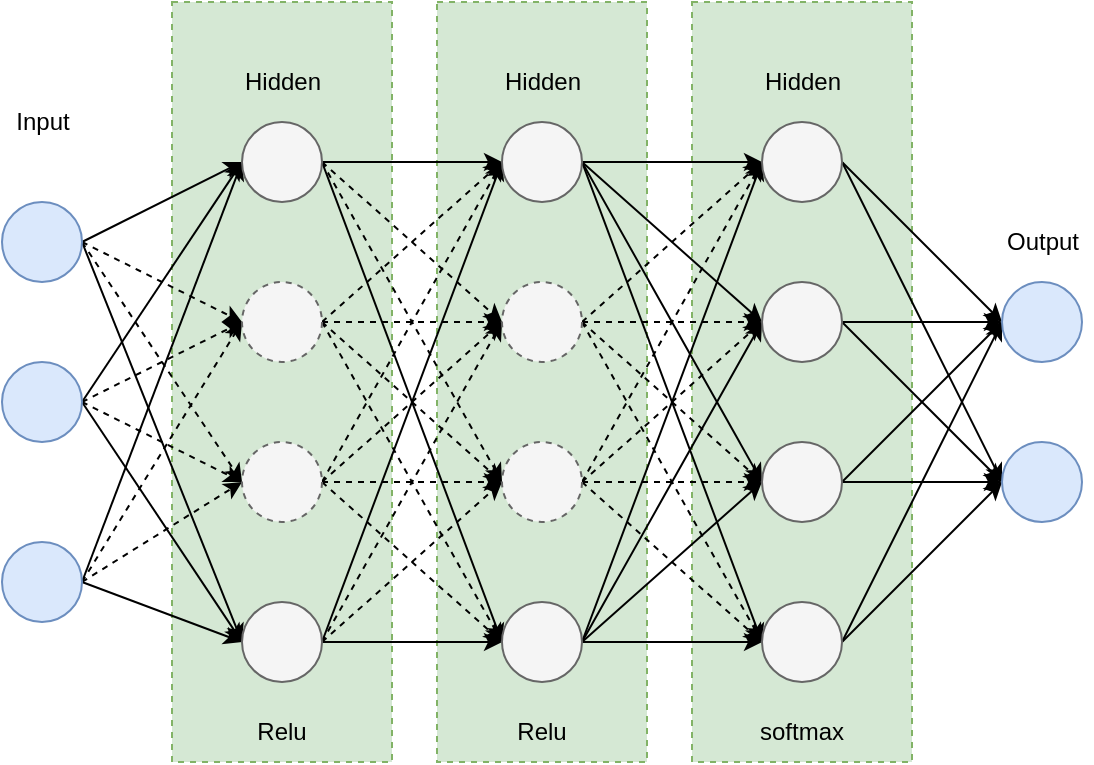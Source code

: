 <mxfile version="15.9.1" type="github">
  <diagram id="mLgd_WG5tyLdez0wc09I" name="Page-1">
    <mxGraphModel dx="1186" dy="764" grid="1" gridSize="10" guides="1" tooltips="1" connect="1" arrows="1" fold="1" page="1" pageScale="1" pageWidth="827" pageHeight="1169" background="none" math="0" shadow="0">
      <root>
        <mxCell id="0" />
        <mxCell id="1" parent="0" />
        <mxCell id="HLHk51H1r1ww3ZbZOatg-90" value="" style="rounded=0;whiteSpace=wrap;html=1;dashed=1;strokeColor=#82b366;fillColor=#d5e8d4;" parent="1" vertex="1">
          <mxGeometry x="455" y="90" width="110" height="380" as="geometry" />
        </mxCell>
        <mxCell id="HLHk51H1r1ww3ZbZOatg-88" value="" style="rounded=0;whiteSpace=wrap;html=1;dashed=1;strokeColor=#82b366;fillColor=#d5e8d4;" parent="1" vertex="1">
          <mxGeometry x="327.5" y="90" width="105" height="380" as="geometry" />
        </mxCell>
        <mxCell id="HLHk51H1r1ww3ZbZOatg-85" value="" style="rounded=0;whiteSpace=wrap;html=1;dashed=1;strokeColor=#82b366;fillColor=#d5e8d4;" parent="1" vertex="1">
          <mxGeometry x="195" y="90" width="110" height="380" as="geometry" />
        </mxCell>
        <mxCell id="HLHk51H1r1ww3ZbZOatg-38" style="edgeStyle=none;rounded=0;orthogonalLoop=1;jettySize=auto;html=1;exitX=1;exitY=0.5;exitDx=0;exitDy=0;entryX=0;entryY=0.5;entryDx=0;entryDy=0;dashed=1;" parent="1" source="HLHk51H1r1ww3ZbZOatg-1" target="HLHk51H1r1ww3ZbZOatg-12" edge="1">
          <mxGeometry relative="1" as="geometry" />
        </mxCell>
        <mxCell id="HLHk51H1r1ww3ZbZOatg-39" style="edgeStyle=none;rounded=0;orthogonalLoop=1;jettySize=auto;html=1;exitX=1;exitY=0.5;exitDx=0;exitDy=0;entryX=0;entryY=0.5;entryDx=0;entryDy=0;dashed=1;" parent="1" source="HLHk51H1r1ww3ZbZOatg-1" target="HLHk51H1r1ww3ZbZOatg-13" edge="1">
          <mxGeometry relative="1" as="geometry" />
        </mxCell>
        <mxCell id="HLHk51H1r1ww3ZbZOatg-55" style="edgeStyle=none;rounded=0;orthogonalLoop=1;jettySize=auto;html=1;exitX=1;exitY=0.5;exitDx=0;exitDy=0;entryX=0;entryY=0.5;entryDx=0;entryDy=0;" parent="1" source="HLHk51H1r1ww3ZbZOatg-1" target="HLHk51H1r1ww3ZbZOatg-11" edge="1">
          <mxGeometry relative="1" as="geometry" />
        </mxCell>
        <mxCell id="HLHk51H1r1ww3ZbZOatg-56" style="edgeStyle=none;rounded=0;orthogonalLoop=1;jettySize=auto;html=1;exitX=1;exitY=0.5;exitDx=0;exitDy=0;entryX=0;entryY=0.5;entryDx=0;entryDy=0;" parent="1" source="HLHk51H1r1ww3ZbZOatg-1" target="HLHk51H1r1ww3ZbZOatg-14" edge="1">
          <mxGeometry relative="1" as="geometry" />
        </mxCell>
        <mxCell id="HLHk51H1r1ww3ZbZOatg-48" style="edgeStyle=none;rounded=0;orthogonalLoop=1;jettySize=auto;html=1;exitX=1;exitY=0.5;exitDx=0;exitDy=0;entryX=0;entryY=0.5;entryDx=0;entryDy=0;dashed=1;" parent="1" source="HLHk51H1r1ww3ZbZOatg-4" target="HLHk51H1r1ww3ZbZOatg-12" edge="1">
          <mxGeometry relative="1" as="geometry" />
        </mxCell>
        <mxCell id="HLHk51H1r1ww3ZbZOatg-49" style="edgeStyle=none;rounded=0;orthogonalLoop=1;jettySize=auto;html=1;exitX=1;exitY=0.5;exitDx=0;exitDy=0;entryX=0;entryY=0.5;entryDx=0;entryDy=0;dashed=1;" parent="1" source="HLHk51H1r1ww3ZbZOatg-4" target="HLHk51H1r1ww3ZbZOatg-13" edge="1">
          <mxGeometry relative="1" as="geometry" />
        </mxCell>
        <mxCell id="HLHk51H1r1ww3ZbZOatg-57" style="edgeStyle=none;rounded=0;orthogonalLoop=1;jettySize=auto;html=1;exitX=1;exitY=0.5;exitDx=0;exitDy=0;entryX=0;entryY=0.5;entryDx=0;entryDy=0;dashed=1;" parent="1" source="HLHk51H1r1ww3ZbZOatg-4" target="HLHk51H1r1ww3ZbZOatg-11" edge="1">
          <mxGeometry relative="1" as="geometry" />
        </mxCell>
        <mxCell id="HLHk51H1r1ww3ZbZOatg-58" style="edgeStyle=none;rounded=0;orthogonalLoop=1;jettySize=auto;html=1;exitX=1;exitY=0.5;exitDx=0;exitDy=0;entryX=0;entryY=0.5;entryDx=0;entryDy=0;dashed=1;" parent="1" source="HLHk51H1r1ww3ZbZOatg-4" target="HLHk51H1r1ww3ZbZOatg-14" edge="1">
          <mxGeometry relative="1" as="geometry" />
        </mxCell>
        <mxCell id="HLHk51H1r1ww3ZbZOatg-34" style="edgeStyle=none;rounded=0;orthogonalLoop=1;jettySize=auto;html=1;exitX=1;exitY=0.5;exitDx=0;exitDy=0;entryX=0;entryY=0.5;entryDx=0;entryDy=0;" parent="1" source="HLHk51H1r1ww3ZbZOatg-5" target="HLHk51H1r1ww3ZbZOatg-1" edge="1">
          <mxGeometry relative="1" as="geometry" />
        </mxCell>
        <mxCell id="HLHk51H1r1ww3ZbZOatg-35" style="edgeStyle=none;rounded=0;orthogonalLoop=1;jettySize=auto;html=1;exitX=1;exitY=0.5;exitDx=0;exitDy=0;dashed=1;" parent="1" source="HLHk51H1r1ww3ZbZOatg-5" edge="1">
          <mxGeometry relative="1" as="geometry">
            <mxPoint x="230" y="250" as="targetPoint" />
          </mxGeometry>
        </mxCell>
        <mxCell id="HLHk51H1r1ww3ZbZOatg-36" style="edgeStyle=none;rounded=0;orthogonalLoop=1;jettySize=auto;html=1;exitX=1;exitY=0.5;exitDx=0;exitDy=0;entryX=0;entryY=0.5;entryDx=0;entryDy=0;dashed=1;" parent="1" source="HLHk51H1r1ww3ZbZOatg-5" target="HLHk51H1r1ww3ZbZOatg-9" edge="1">
          <mxGeometry relative="1" as="geometry" />
        </mxCell>
        <mxCell id="HLHk51H1r1ww3ZbZOatg-37" style="edgeStyle=none;rounded=0;orthogonalLoop=1;jettySize=auto;html=1;exitX=1;exitY=0.5;exitDx=0;exitDy=0;entryX=0;entryY=0.5;entryDx=0;entryDy=0;" parent="1" source="HLHk51H1r1ww3ZbZOatg-5" target="HLHk51H1r1ww3ZbZOatg-10" edge="1">
          <mxGeometry relative="1" as="geometry" />
        </mxCell>
        <mxCell id="HLHk51H1r1ww3ZbZOatg-5" value="" style="ellipse;whiteSpace=wrap;html=1;aspect=fixed;fillColor=#dae8fc;strokeColor=#6c8ebf;" parent="1" vertex="1">
          <mxGeometry x="110" y="360" width="40" height="40" as="geometry" />
        </mxCell>
        <mxCell id="HLHk51H1r1ww3ZbZOatg-26" style="edgeStyle=none;rounded=0;orthogonalLoop=1;jettySize=auto;html=1;exitX=1;exitY=0.5;exitDx=0;exitDy=0;entryX=0;entryY=0.5;entryDx=0;entryDy=0;" parent="1" source="HLHk51H1r1ww3ZbZOatg-6" target="HLHk51H1r1ww3ZbZOatg-1" edge="1">
          <mxGeometry relative="1" as="geometry" />
        </mxCell>
        <mxCell id="HLHk51H1r1ww3ZbZOatg-27" style="edgeStyle=none;rounded=0;orthogonalLoop=1;jettySize=auto;html=1;exitX=1;exitY=0.5;exitDx=0;exitDy=0;entryX=0;entryY=0.5;entryDx=0;entryDy=0;dashed=1;" parent="1" source="HLHk51H1r1ww3ZbZOatg-6" target="HLHk51H1r1ww3ZbZOatg-4" edge="1">
          <mxGeometry relative="1" as="geometry" />
        </mxCell>
        <mxCell id="HLHk51H1r1ww3ZbZOatg-28" style="edgeStyle=none;rounded=0;orthogonalLoop=1;jettySize=auto;html=1;exitX=1;exitY=0.5;exitDx=0;exitDy=0;entryX=0;entryY=0.5;entryDx=0;entryDy=0;dashed=1;" parent="1" source="HLHk51H1r1ww3ZbZOatg-6" target="HLHk51H1r1ww3ZbZOatg-9" edge="1">
          <mxGeometry relative="1" as="geometry" />
        </mxCell>
        <mxCell id="HLHk51H1r1ww3ZbZOatg-29" style="edgeStyle=none;rounded=0;orthogonalLoop=1;jettySize=auto;html=1;exitX=1;exitY=0.5;exitDx=0;exitDy=0;entryX=0;entryY=0.5;entryDx=0;entryDy=0;" parent="1" source="HLHk51H1r1ww3ZbZOatg-6" target="HLHk51H1r1ww3ZbZOatg-10" edge="1">
          <mxGeometry relative="1" as="geometry" />
        </mxCell>
        <mxCell id="HLHk51H1r1ww3ZbZOatg-6" value="" style="ellipse;whiteSpace=wrap;html=1;aspect=fixed;fillColor=#dae8fc;strokeColor=#6c8ebf;" parent="1" vertex="1">
          <mxGeometry x="110" y="190" width="40" height="40" as="geometry" />
        </mxCell>
        <mxCell id="HLHk51H1r1ww3ZbZOatg-30" style="edgeStyle=none;rounded=0;orthogonalLoop=1;jettySize=auto;html=1;exitX=1;exitY=0.5;exitDx=0;exitDy=0;entryX=0;entryY=0.5;entryDx=0;entryDy=0;" parent="1" source="HLHk51H1r1ww3ZbZOatg-7" target="HLHk51H1r1ww3ZbZOatg-1" edge="1">
          <mxGeometry relative="1" as="geometry" />
        </mxCell>
        <mxCell id="HLHk51H1r1ww3ZbZOatg-31" style="edgeStyle=none;rounded=0;orthogonalLoop=1;jettySize=auto;html=1;exitX=1;exitY=0.5;exitDx=0;exitDy=0;entryX=0;entryY=0.5;entryDx=0;entryDy=0;dashed=1;" parent="1" source="HLHk51H1r1ww3ZbZOatg-7" target="HLHk51H1r1ww3ZbZOatg-4" edge="1">
          <mxGeometry relative="1" as="geometry" />
        </mxCell>
        <mxCell id="HLHk51H1r1ww3ZbZOatg-32" style="edgeStyle=none;rounded=0;orthogonalLoop=1;jettySize=auto;html=1;exitX=1;exitY=0.5;exitDx=0;exitDy=0;entryX=0;entryY=0.5;entryDx=0;entryDy=0;dashed=1;" parent="1" source="HLHk51H1r1ww3ZbZOatg-7" target="HLHk51H1r1ww3ZbZOatg-9" edge="1">
          <mxGeometry relative="1" as="geometry" />
        </mxCell>
        <mxCell id="HLHk51H1r1ww3ZbZOatg-33" style="edgeStyle=none;rounded=0;orthogonalLoop=1;jettySize=auto;html=1;exitX=1;exitY=0.5;exitDx=0;exitDy=0;" parent="1" source="HLHk51H1r1ww3ZbZOatg-7" edge="1">
          <mxGeometry relative="1" as="geometry">
            <mxPoint x="230" y="410" as="targetPoint" />
          </mxGeometry>
        </mxCell>
        <mxCell id="HLHk51H1r1ww3ZbZOatg-7" value="" style="ellipse;whiteSpace=wrap;html=1;aspect=fixed;fillColor=#dae8fc;strokeColor=#6c8ebf;" parent="1" vertex="1">
          <mxGeometry x="110" y="270" width="40" height="40" as="geometry" />
        </mxCell>
        <mxCell id="HLHk51H1r1ww3ZbZOatg-51" style="edgeStyle=none;rounded=0;orthogonalLoop=1;jettySize=auto;html=1;exitX=1;exitY=0.5;exitDx=0;exitDy=0;entryX=0;entryY=0.5;entryDx=0;entryDy=0;dashed=1;" parent="1" source="HLHk51H1r1ww3ZbZOatg-9" target="HLHk51H1r1ww3ZbZOatg-12" edge="1">
          <mxGeometry relative="1" as="geometry" />
        </mxCell>
        <mxCell id="HLHk51H1r1ww3ZbZOatg-52" style="edgeStyle=none;rounded=0;orthogonalLoop=1;jettySize=auto;html=1;exitX=1;exitY=0.5;exitDx=0;exitDy=0;entryX=0;entryY=0.5;entryDx=0;entryDy=0;dashed=1;" parent="1" source="HLHk51H1r1ww3ZbZOatg-9" target="HLHk51H1r1ww3ZbZOatg-13" edge="1">
          <mxGeometry relative="1" as="geometry" />
        </mxCell>
        <mxCell id="HLHk51H1r1ww3ZbZOatg-59" style="edgeStyle=none;rounded=0;orthogonalLoop=1;jettySize=auto;html=1;exitX=1;exitY=0.5;exitDx=0;exitDy=0;entryX=0;entryY=0.5;entryDx=0;entryDy=0;dashed=1;" parent="1" source="HLHk51H1r1ww3ZbZOatg-9" target="HLHk51H1r1ww3ZbZOatg-11" edge="1">
          <mxGeometry relative="1" as="geometry" />
        </mxCell>
        <mxCell id="HLHk51H1r1ww3ZbZOatg-60" style="edgeStyle=none;rounded=0;orthogonalLoop=1;jettySize=auto;html=1;exitX=1;exitY=0.5;exitDx=0;exitDy=0;entryX=0;entryY=0.5;entryDx=0;entryDy=0;dashed=1;" parent="1" source="HLHk51H1r1ww3ZbZOatg-9" target="HLHk51H1r1ww3ZbZOatg-14" edge="1">
          <mxGeometry relative="1" as="geometry" />
        </mxCell>
        <mxCell id="HLHk51H1r1ww3ZbZOatg-53" style="edgeStyle=none;rounded=0;orthogonalLoop=1;jettySize=auto;html=1;exitX=1;exitY=0.5;exitDx=0;exitDy=0;dashed=1;" parent="1" source="HLHk51H1r1ww3ZbZOatg-10" edge="1">
          <mxGeometry relative="1" as="geometry">
            <mxPoint x="360" y="250" as="targetPoint" />
          </mxGeometry>
        </mxCell>
        <mxCell id="HLHk51H1r1ww3ZbZOatg-54" style="edgeStyle=none;rounded=0;orthogonalLoop=1;jettySize=auto;html=1;exitX=1;exitY=0.5;exitDx=0;exitDy=0;entryX=0;entryY=0.5;entryDx=0;entryDy=0;dashed=1;" parent="1" source="HLHk51H1r1ww3ZbZOatg-10" target="HLHk51H1r1ww3ZbZOatg-13" edge="1">
          <mxGeometry relative="1" as="geometry" />
        </mxCell>
        <mxCell id="HLHk51H1r1ww3ZbZOatg-61" style="edgeStyle=none;rounded=0;orthogonalLoop=1;jettySize=auto;html=1;exitX=1;exitY=0.5;exitDx=0;exitDy=0;entryX=0;entryY=0.5;entryDx=0;entryDy=0;" parent="1" source="HLHk51H1r1ww3ZbZOatg-10" target="HLHk51H1r1ww3ZbZOatg-11" edge="1">
          <mxGeometry relative="1" as="geometry" />
        </mxCell>
        <mxCell id="HLHk51H1r1ww3ZbZOatg-62" style="edgeStyle=none;rounded=0;orthogonalLoop=1;jettySize=auto;html=1;exitX=1;exitY=0.5;exitDx=0;exitDy=0;" parent="1" source="HLHk51H1r1ww3ZbZOatg-10" edge="1">
          <mxGeometry relative="1" as="geometry">
            <mxPoint x="360" y="410" as="targetPoint" />
          </mxGeometry>
        </mxCell>
        <mxCell id="HLHk51H1r1ww3ZbZOatg-80" value="Input" style="text;html=1;align=center;verticalAlign=middle;resizable=0;points=[];autosize=1;strokeColor=none;fillColor=none;" parent="1" vertex="1">
          <mxGeometry x="110" y="140" width="40" height="20" as="geometry" />
        </mxCell>
        <mxCell id="HLHk51H1r1ww3ZbZOatg-1" value="" style="ellipse;whiteSpace=wrap;html=1;aspect=fixed;fillColor=#f5f5f5;fontColor=#333333;strokeColor=#666666;" parent="1" vertex="1">
          <mxGeometry x="230" y="150" width="40" height="40" as="geometry" />
        </mxCell>
        <mxCell id="HLHk51H1r1ww3ZbZOatg-4" value="" style="ellipse;whiteSpace=wrap;html=1;aspect=fixed;dashed=1;fillColor=#f5f5f5;fontColor=#333333;strokeColor=#666666;" parent="1" vertex="1">
          <mxGeometry x="230" y="230" width="40" height="40" as="geometry" />
        </mxCell>
        <mxCell id="HLHk51H1r1ww3ZbZOatg-9" value="" style="ellipse;whiteSpace=wrap;html=1;aspect=fixed;dashed=1;fillColor=#f5f5f5;fontColor=#333333;strokeColor=#666666;" parent="1" vertex="1">
          <mxGeometry x="230" y="310" width="40" height="40" as="geometry" />
        </mxCell>
        <mxCell id="HLHk51H1r1ww3ZbZOatg-10" value="" style="ellipse;whiteSpace=wrap;html=1;aspect=fixed;fillColor=#f5f5f5;fontColor=#333333;strokeColor=#666666;" parent="1" vertex="1">
          <mxGeometry x="230" y="390" width="40" height="40" as="geometry" />
        </mxCell>
        <mxCell id="HLHk51H1r1ww3ZbZOatg-81" value="Hidden" style="text;html=1;align=center;verticalAlign=middle;resizable=0;points=[];autosize=1;strokeColor=none;fillColor=none;" parent="1" vertex="1">
          <mxGeometry x="225" y="120" width="50" height="20" as="geometry" />
        </mxCell>
        <mxCell id="HLHk51H1r1ww3ZbZOatg-86" value="Relu" style="text;html=1;strokeColor=none;fillColor=none;align=center;verticalAlign=middle;whiteSpace=wrap;rounded=0;dashed=1;" parent="1" vertex="1">
          <mxGeometry x="220" y="440" width="60" height="30" as="geometry" />
        </mxCell>
        <mxCell id="HLHk51H1r1ww3ZbZOatg-63" style="edgeStyle=none;rounded=0;orthogonalLoop=1;jettySize=auto;html=1;exitX=1;exitY=0.5;exitDx=0;exitDy=0;entryX=0;entryY=0.5;entryDx=0;entryDy=0;" parent="1" source="HLHk51H1r1ww3ZbZOatg-11" target="HLHk51H1r1ww3ZbZOatg-15" edge="1">
          <mxGeometry relative="1" as="geometry" />
        </mxCell>
        <mxCell id="HLHk51H1r1ww3ZbZOatg-64" style="edgeStyle=none;rounded=0;orthogonalLoop=1;jettySize=auto;html=1;exitX=1;exitY=0.5;exitDx=0;exitDy=0;entryX=0;entryY=0.5;entryDx=0;entryDy=0;" parent="1" source="HLHk51H1r1ww3ZbZOatg-11" target="HLHk51H1r1ww3ZbZOatg-16" edge="1">
          <mxGeometry relative="1" as="geometry" />
        </mxCell>
        <mxCell id="HLHk51H1r1ww3ZbZOatg-65" style="edgeStyle=none;rounded=0;orthogonalLoop=1;jettySize=auto;html=1;exitX=1;exitY=0.5;exitDx=0;exitDy=0;entryX=0;entryY=0.5;entryDx=0;entryDy=0;" parent="1" source="HLHk51H1r1ww3ZbZOatg-11" target="HLHk51H1r1ww3ZbZOatg-17" edge="1">
          <mxGeometry relative="1" as="geometry" />
        </mxCell>
        <mxCell id="HLHk51H1r1ww3ZbZOatg-66" style="edgeStyle=none;rounded=0;orthogonalLoop=1;jettySize=auto;html=1;exitX=1;exitY=0.5;exitDx=0;exitDy=0;entryX=0;entryY=0.5;entryDx=0;entryDy=0;" parent="1" source="HLHk51H1r1ww3ZbZOatg-11" target="HLHk51H1r1ww3ZbZOatg-18" edge="1">
          <mxGeometry relative="1" as="geometry" />
        </mxCell>
        <mxCell id="HLHk51H1r1ww3ZbZOatg-11" value="" style="ellipse;whiteSpace=wrap;html=1;aspect=fixed;fillColor=#f5f5f5;fontColor=#333333;strokeColor=#666666;" parent="1" vertex="1">
          <mxGeometry x="360" y="150" width="40" height="40" as="geometry" />
        </mxCell>
        <mxCell id="HLHk51H1r1ww3ZbZOatg-40" style="edgeStyle=none;rounded=0;orthogonalLoop=1;jettySize=auto;html=1;exitX=1;exitY=0.5;exitDx=0;exitDy=0;entryX=0;entryY=0.5;entryDx=0;entryDy=0;dashed=1;" parent="1" source="HLHk51H1r1ww3ZbZOatg-12" target="HLHk51H1r1ww3ZbZOatg-15" edge="1">
          <mxGeometry relative="1" as="geometry" />
        </mxCell>
        <mxCell id="HLHk51H1r1ww3ZbZOatg-41" style="edgeStyle=none;rounded=0;orthogonalLoop=1;jettySize=auto;html=1;exitX=1;exitY=0.5;exitDx=0;exitDy=0;entryX=0;entryY=0.5;entryDx=0;entryDy=0;dashed=1;" parent="1" source="HLHk51H1r1ww3ZbZOatg-12" target="HLHk51H1r1ww3ZbZOatg-16" edge="1">
          <mxGeometry relative="1" as="geometry" />
        </mxCell>
        <mxCell id="HLHk51H1r1ww3ZbZOatg-42" style="edgeStyle=none;rounded=0;orthogonalLoop=1;jettySize=auto;html=1;exitX=1;exitY=0.5;exitDx=0;exitDy=0;entryX=0;entryY=0.5;entryDx=0;entryDy=0;dashed=1;" parent="1" source="HLHk51H1r1ww3ZbZOatg-12" target="HLHk51H1r1ww3ZbZOatg-17" edge="1">
          <mxGeometry relative="1" as="geometry" />
        </mxCell>
        <mxCell id="HLHk51H1r1ww3ZbZOatg-43" style="edgeStyle=none;rounded=0;orthogonalLoop=1;jettySize=auto;html=1;exitX=1;exitY=0.5;exitDx=0;exitDy=0;entryX=0;entryY=0.5;entryDx=0;entryDy=0;dashed=1;" parent="1" source="HLHk51H1r1ww3ZbZOatg-12" target="HLHk51H1r1ww3ZbZOatg-18" edge="1">
          <mxGeometry relative="1" as="geometry" />
        </mxCell>
        <mxCell id="HLHk51H1r1ww3ZbZOatg-12" value="" style="ellipse;whiteSpace=wrap;html=1;aspect=fixed;dashed=1;fillColor=#f5f5f5;fontColor=#333333;strokeColor=#666666;" parent="1" vertex="1">
          <mxGeometry x="360" y="230" width="40" height="40" as="geometry" />
        </mxCell>
        <mxCell id="HLHk51H1r1ww3ZbZOatg-44" style="edgeStyle=none;rounded=0;orthogonalLoop=1;jettySize=auto;html=1;exitX=1;exitY=0.5;exitDx=0;exitDy=0;entryX=0;entryY=0.5;entryDx=0;entryDy=0;dashed=1;" parent="1" source="HLHk51H1r1ww3ZbZOatg-13" target="HLHk51H1r1ww3ZbZOatg-15" edge="1">
          <mxGeometry relative="1" as="geometry" />
        </mxCell>
        <mxCell id="HLHk51H1r1ww3ZbZOatg-45" style="edgeStyle=none;rounded=0;orthogonalLoop=1;jettySize=auto;html=1;exitX=1;exitY=0.5;exitDx=0;exitDy=0;entryX=0;entryY=0.5;entryDx=0;entryDy=0;dashed=1;" parent="1" source="HLHk51H1r1ww3ZbZOatg-13" target="HLHk51H1r1ww3ZbZOatg-16" edge="1">
          <mxGeometry relative="1" as="geometry" />
        </mxCell>
        <mxCell id="HLHk51H1r1ww3ZbZOatg-46" style="edgeStyle=none;rounded=0;orthogonalLoop=1;jettySize=auto;html=1;exitX=1;exitY=0.5;exitDx=0;exitDy=0;entryX=0;entryY=0.5;entryDx=0;entryDy=0;dashed=1;" parent="1" source="HLHk51H1r1ww3ZbZOatg-13" target="HLHk51H1r1ww3ZbZOatg-17" edge="1">
          <mxGeometry relative="1" as="geometry" />
        </mxCell>
        <mxCell id="HLHk51H1r1ww3ZbZOatg-47" style="edgeStyle=none;rounded=0;orthogonalLoop=1;jettySize=auto;html=1;exitX=1;exitY=0.5;exitDx=0;exitDy=0;entryX=0;entryY=0.5;entryDx=0;entryDy=0;dashed=1;" parent="1" source="HLHk51H1r1ww3ZbZOatg-13" target="HLHk51H1r1ww3ZbZOatg-18" edge="1">
          <mxGeometry relative="1" as="geometry" />
        </mxCell>
        <mxCell id="HLHk51H1r1ww3ZbZOatg-13" value="" style="ellipse;whiteSpace=wrap;html=1;aspect=fixed;dashed=1;fillColor=#f5f5f5;fontColor=#333333;strokeColor=#666666;" parent="1" vertex="1">
          <mxGeometry x="360" y="310" width="40" height="40" as="geometry" />
        </mxCell>
        <mxCell id="HLHk51H1r1ww3ZbZOatg-67" style="edgeStyle=none;rounded=0;orthogonalLoop=1;jettySize=auto;html=1;exitX=1;exitY=0.5;exitDx=0;exitDy=0;entryX=0;entryY=0.5;entryDx=0;entryDy=0;" parent="1" source="HLHk51H1r1ww3ZbZOatg-14" target="HLHk51H1r1ww3ZbZOatg-15" edge="1">
          <mxGeometry relative="1" as="geometry" />
        </mxCell>
        <mxCell id="HLHk51H1r1ww3ZbZOatg-68" style="edgeStyle=none;rounded=0;orthogonalLoop=1;jettySize=auto;html=1;exitX=1;exitY=0.5;exitDx=0;exitDy=0;entryX=0;entryY=0.5;entryDx=0;entryDy=0;" parent="1" source="HLHk51H1r1ww3ZbZOatg-14" target="HLHk51H1r1ww3ZbZOatg-16" edge="1">
          <mxGeometry relative="1" as="geometry" />
        </mxCell>
        <mxCell id="HLHk51H1r1ww3ZbZOatg-70" style="edgeStyle=none;rounded=0;orthogonalLoop=1;jettySize=auto;html=1;exitX=1;exitY=0.5;exitDx=0;exitDy=0;entryX=0;entryY=0.5;entryDx=0;entryDy=0;" parent="1" source="HLHk51H1r1ww3ZbZOatg-14" target="HLHk51H1r1ww3ZbZOatg-17" edge="1">
          <mxGeometry relative="1" as="geometry" />
        </mxCell>
        <mxCell id="HLHk51H1r1ww3ZbZOatg-71" style="edgeStyle=none;rounded=0;orthogonalLoop=1;jettySize=auto;html=1;exitX=1;exitY=0.5;exitDx=0;exitDy=0;entryX=0;entryY=0.5;entryDx=0;entryDy=0;" parent="1" source="HLHk51H1r1ww3ZbZOatg-14" target="HLHk51H1r1ww3ZbZOatg-18" edge="1">
          <mxGeometry relative="1" as="geometry" />
        </mxCell>
        <mxCell id="HLHk51H1r1ww3ZbZOatg-14" value="" style="ellipse;whiteSpace=wrap;html=1;aspect=fixed;fillColor=#f5f5f5;fontColor=#333333;strokeColor=#666666;" parent="1" vertex="1">
          <mxGeometry x="360" y="390" width="40" height="40" as="geometry" />
        </mxCell>
        <mxCell id="HLHk51H1r1ww3ZbZOatg-72" style="edgeStyle=none;rounded=0;orthogonalLoop=1;jettySize=auto;html=1;exitX=1;exitY=0.5;exitDx=0;exitDy=0;entryX=0;entryY=0.5;entryDx=0;entryDy=0;" parent="1" source="HLHk51H1r1ww3ZbZOatg-15" target="HLHk51H1r1ww3ZbZOatg-20" edge="1">
          <mxGeometry relative="1" as="geometry" />
        </mxCell>
        <mxCell id="HLHk51H1r1ww3ZbZOatg-73" style="edgeStyle=none;rounded=0;orthogonalLoop=1;jettySize=auto;html=1;exitX=1;exitY=0.5;exitDx=0;exitDy=0;entryX=0;entryY=0.5;entryDx=0;entryDy=0;" parent="1" source="HLHk51H1r1ww3ZbZOatg-15" target="HLHk51H1r1ww3ZbZOatg-21" edge="1">
          <mxGeometry relative="1" as="geometry" />
        </mxCell>
        <mxCell id="HLHk51H1r1ww3ZbZOatg-15" value="" style="ellipse;whiteSpace=wrap;html=1;aspect=fixed;fillColor=#f5f5f5;fontColor=#333333;strokeColor=#666666;" parent="1" vertex="1">
          <mxGeometry x="490" y="150" width="40" height="40" as="geometry" />
        </mxCell>
        <mxCell id="HLHk51H1r1ww3ZbZOatg-74" style="edgeStyle=none;rounded=0;orthogonalLoop=1;jettySize=auto;html=1;exitX=1;exitY=0.5;exitDx=0;exitDy=0;entryX=0;entryY=0.5;entryDx=0;entryDy=0;" parent="1" source="HLHk51H1r1ww3ZbZOatg-16" target="HLHk51H1r1ww3ZbZOatg-20" edge="1">
          <mxGeometry relative="1" as="geometry" />
        </mxCell>
        <mxCell id="HLHk51H1r1ww3ZbZOatg-75" style="edgeStyle=none;rounded=0;orthogonalLoop=1;jettySize=auto;html=1;exitX=1;exitY=0.5;exitDx=0;exitDy=0;entryX=0;entryY=0.5;entryDx=0;entryDy=0;" parent="1" source="HLHk51H1r1ww3ZbZOatg-16" target="HLHk51H1r1ww3ZbZOatg-21" edge="1">
          <mxGeometry relative="1" as="geometry" />
        </mxCell>
        <mxCell id="HLHk51H1r1ww3ZbZOatg-16" value="" style="ellipse;whiteSpace=wrap;html=1;aspect=fixed;fillColor=#f5f5f5;fontColor=#333333;strokeColor=#666666;" parent="1" vertex="1">
          <mxGeometry x="490" y="230" width="40" height="40" as="geometry" />
        </mxCell>
        <mxCell id="HLHk51H1r1ww3ZbZOatg-76" style="edgeStyle=none;rounded=0;orthogonalLoop=1;jettySize=auto;html=1;exitX=1;exitY=0.5;exitDx=0;exitDy=0;entryX=0;entryY=0.5;entryDx=0;entryDy=0;" parent="1" source="HLHk51H1r1ww3ZbZOatg-17" target="HLHk51H1r1ww3ZbZOatg-20" edge="1">
          <mxGeometry relative="1" as="geometry" />
        </mxCell>
        <mxCell id="HLHk51H1r1ww3ZbZOatg-77" style="edgeStyle=none;rounded=0;orthogonalLoop=1;jettySize=auto;html=1;exitX=1;exitY=0.5;exitDx=0;exitDy=0;entryX=0;entryY=0.5;entryDx=0;entryDy=0;" parent="1" source="HLHk51H1r1ww3ZbZOatg-17" target="HLHk51H1r1ww3ZbZOatg-21" edge="1">
          <mxGeometry relative="1" as="geometry" />
        </mxCell>
        <mxCell id="HLHk51H1r1ww3ZbZOatg-17" value="" style="ellipse;whiteSpace=wrap;html=1;aspect=fixed;fillColor=#f5f5f5;fontColor=#333333;strokeColor=#666666;" parent="1" vertex="1">
          <mxGeometry x="490" y="310" width="40" height="40" as="geometry" />
        </mxCell>
        <mxCell id="HLHk51H1r1ww3ZbZOatg-78" style="edgeStyle=none;rounded=0;orthogonalLoop=1;jettySize=auto;html=1;exitX=1;exitY=0.5;exitDx=0;exitDy=0;entryX=0;entryY=0.5;entryDx=0;entryDy=0;" parent="1" source="HLHk51H1r1ww3ZbZOatg-18" target="HLHk51H1r1ww3ZbZOatg-20" edge="1">
          <mxGeometry relative="1" as="geometry" />
        </mxCell>
        <mxCell id="HLHk51H1r1ww3ZbZOatg-79" style="edgeStyle=none;rounded=0;orthogonalLoop=1;jettySize=auto;html=1;exitX=1;exitY=0.5;exitDx=0;exitDy=0;entryX=0;entryY=0.5;entryDx=0;entryDy=0;" parent="1" source="HLHk51H1r1ww3ZbZOatg-18" target="HLHk51H1r1ww3ZbZOatg-21" edge="1">
          <mxGeometry relative="1" as="geometry" />
        </mxCell>
        <mxCell id="HLHk51H1r1ww3ZbZOatg-18" value="" style="ellipse;whiteSpace=wrap;html=1;aspect=fixed;fillColor=#f5f5f5;fontColor=#333333;strokeColor=#666666;" parent="1" vertex="1">
          <mxGeometry x="490" y="390" width="40" height="40" as="geometry" />
        </mxCell>
        <mxCell id="HLHk51H1r1ww3ZbZOatg-20" value="" style="ellipse;whiteSpace=wrap;html=1;aspect=fixed;fillColor=#dae8fc;strokeColor=#6c8ebf;" parent="1" vertex="1">
          <mxGeometry x="610" y="230" width="40" height="40" as="geometry" />
        </mxCell>
        <mxCell id="HLHk51H1r1ww3ZbZOatg-21" value="" style="ellipse;whiteSpace=wrap;html=1;aspect=fixed;fillColor=#dae8fc;strokeColor=#6c8ebf;" parent="1" vertex="1">
          <mxGeometry x="610" y="310" width="40" height="40" as="geometry" />
        </mxCell>
        <mxCell id="HLHk51H1r1ww3ZbZOatg-82" value="Hidden" style="text;html=1;align=center;verticalAlign=middle;resizable=0;points=[];autosize=1;strokeColor=none;fillColor=none;" parent="1" vertex="1">
          <mxGeometry x="355" y="120" width="50" height="20" as="geometry" />
        </mxCell>
        <mxCell id="HLHk51H1r1ww3ZbZOatg-83" value="Hidden" style="text;html=1;align=center;verticalAlign=middle;resizable=0;points=[];autosize=1;strokeColor=none;fillColor=none;" parent="1" vertex="1">
          <mxGeometry x="485" y="120" width="50" height="20" as="geometry" />
        </mxCell>
        <mxCell id="HLHk51H1r1ww3ZbZOatg-84" value="Output" style="text;html=1;align=center;verticalAlign=middle;resizable=0;points=[];autosize=1;strokeColor=none;fillColor=none;" parent="1" vertex="1">
          <mxGeometry x="605" y="200" width="50" height="20" as="geometry" />
        </mxCell>
        <mxCell id="HLHk51H1r1ww3ZbZOatg-89" value="Relu" style="text;html=1;strokeColor=none;fillColor=none;align=center;verticalAlign=middle;whiteSpace=wrap;rounded=0;dashed=1;" parent="1" vertex="1">
          <mxGeometry x="350" y="440" width="60" height="30" as="geometry" />
        </mxCell>
        <mxCell id="HLHk51H1r1ww3ZbZOatg-91" value="softmax" style="text;html=1;strokeColor=none;fillColor=none;align=center;verticalAlign=middle;whiteSpace=wrap;rounded=0;dashed=1;" parent="1" vertex="1">
          <mxGeometry x="480" y="440" width="60" height="30" as="geometry" />
        </mxCell>
      </root>
    </mxGraphModel>
  </diagram>
</mxfile>
